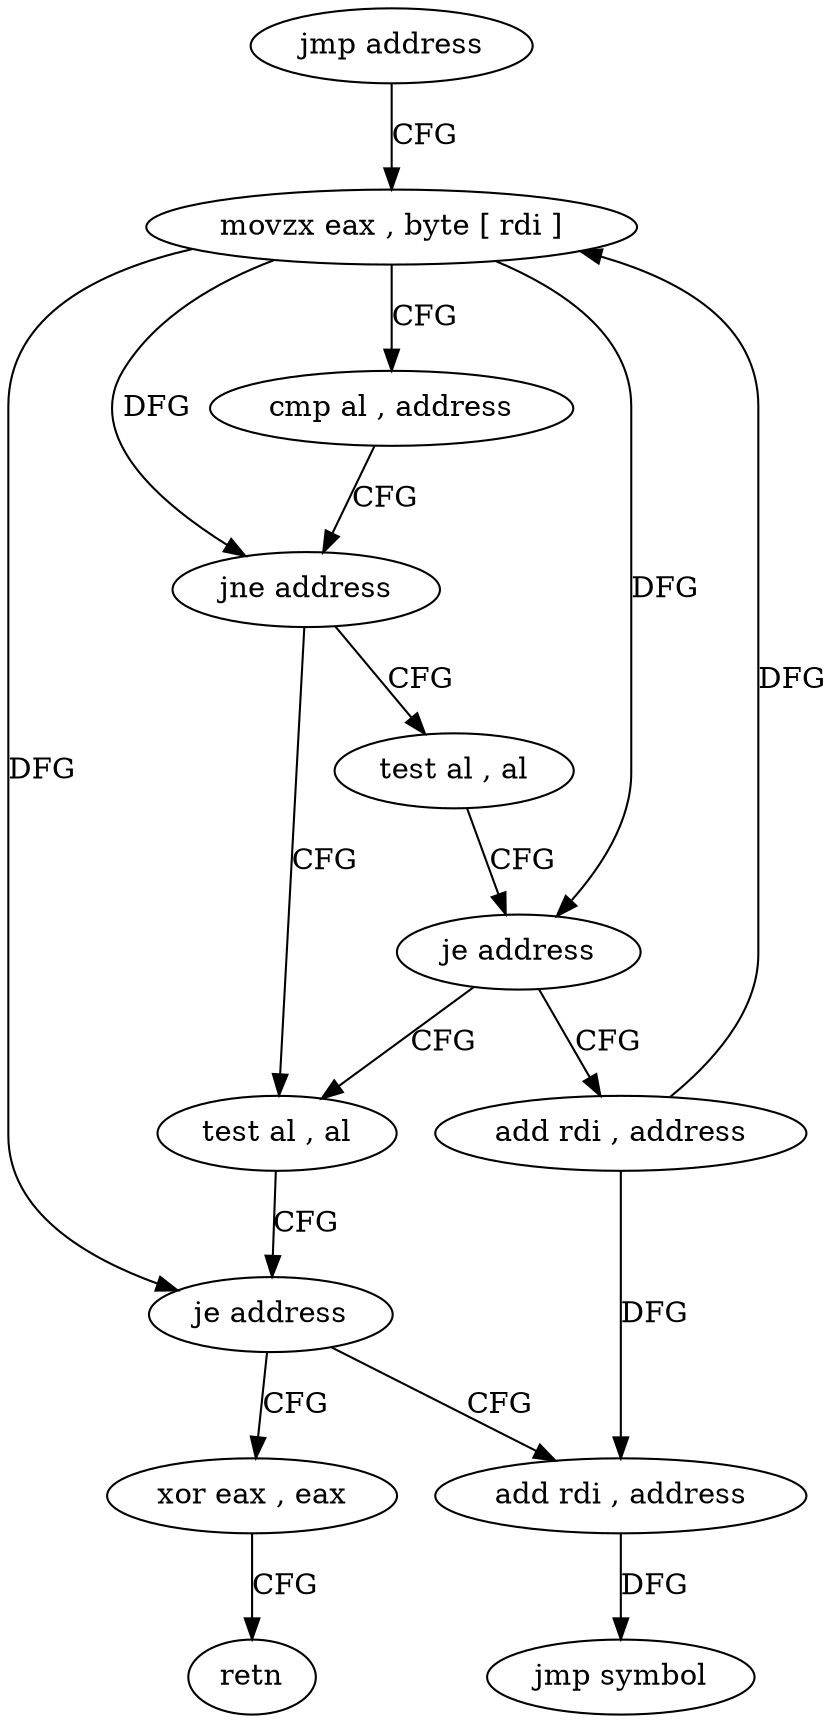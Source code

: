digraph "func" {
"129712" [label = "jmp address" ]
"129728" [label = "movzx eax , byte [ rdi ]" ]
"129731" [label = "cmp al , address" ]
"129733" [label = "jne address" ]
"129720" [label = "test al , al" ]
"129735" [label = "test al , al" ]
"129722" [label = "je address" ]
"129724" [label = "add rdi , address" ]
"129737" [label = "je address" ]
"129752" [label = "xor eax , eax" ]
"129739" [label = "add rdi , address" ]
"129754" [label = "retn" ]
"129743" [label = "jmp symbol" ]
"129712" -> "129728" [ label = "CFG" ]
"129728" -> "129731" [ label = "CFG" ]
"129728" -> "129733" [ label = "DFG" ]
"129728" -> "129722" [ label = "DFG" ]
"129728" -> "129737" [ label = "DFG" ]
"129731" -> "129733" [ label = "CFG" ]
"129733" -> "129720" [ label = "CFG" ]
"129733" -> "129735" [ label = "CFG" ]
"129720" -> "129722" [ label = "CFG" ]
"129735" -> "129737" [ label = "CFG" ]
"129722" -> "129735" [ label = "CFG" ]
"129722" -> "129724" [ label = "CFG" ]
"129724" -> "129728" [ label = "DFG" ]
"129724" -> "129739" [ label = "DFG" ]
"129737" -> "129752" [ label = "CFG" ]
"129737" -> "129739" [ label = "CFG" ]
"129752" -> "129754" [ label = "CFG" ]
"129739" -> "129743" [ label = "DFG" ]
}
